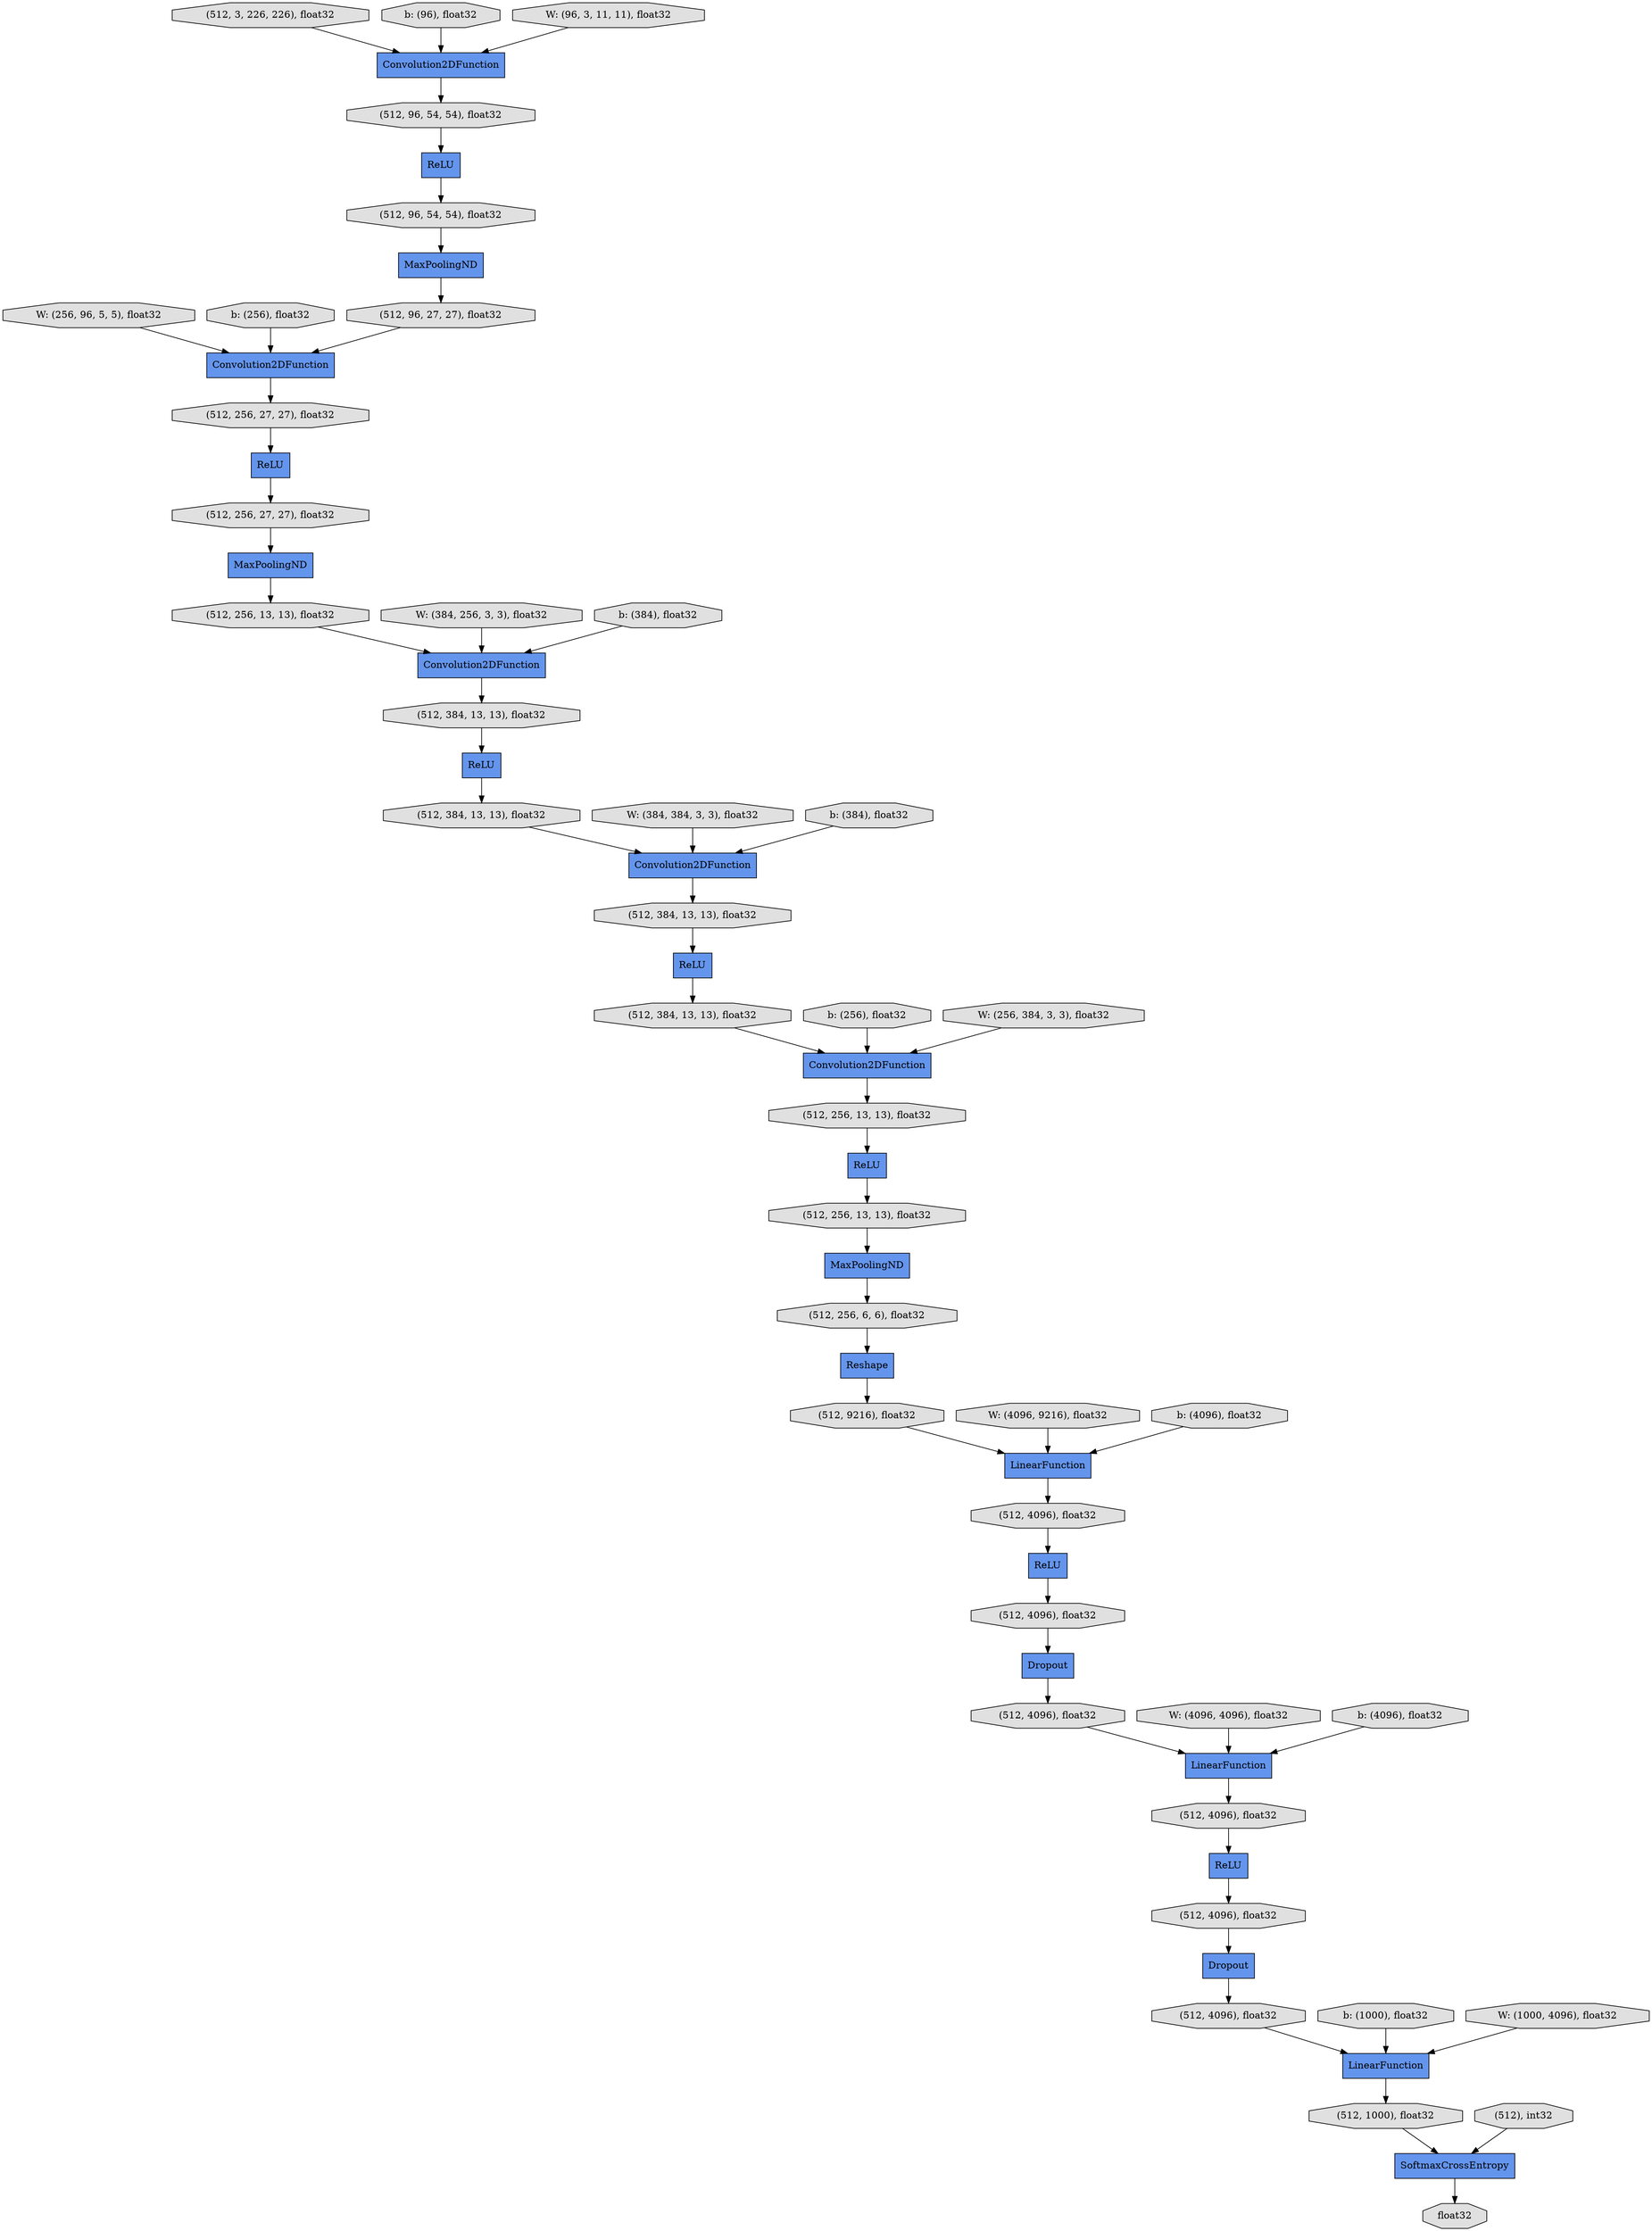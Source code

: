 digraph graphname{rankdir=TB;47095657300048 [label="W: (256, 96, 5, 5), float32",shape="octagon",fillcolor="#E0E0E0",style="filled"];47097198876880 [label="(512, 256, 13, 13), float32",shape="octagon",fillcolor="#E0E0E0",style="filled"];47097198977232 [label="Convolution2DFunction",shape="record",fillcolor="#6495ED",style="filled"];47097198911760 [label="(512, 4096), float32",shape="octagon",fillcolor="#E0E0E0",style="filled"];47095657302288 [label="b: (256), float32",shape="octagon",fillcolor="#E0E0E0",style="filled"];47095657312592 [label="b: (1000), float32",shape="octagon",fillcolor="#E0E0E0",style="filled"];47097198877008 [label="(512, 384, 13, 13), float32",shape="octagon",fillcolor="#E0E0E0",style="filled"];47095657419152 [label="SoftmaxCrossEntropy",shape="record",fillcolor="#6495ED",style="filled"];47097215809424 [label="Convolution2DFunction",shape="record",fillcolor="#6495ED",style="filled"];47095657300368 [label="b: (256), float32",shape="octagon",fillcolor="#E0E0E0",style="filled"];47097198977424 [label="(512, 96, 54, 54), float32",shape="octagon",fillcolor="#E0E0E0",style="filled"];47097198977488 [label="ReLU",shape="record",fillcolor="#6495ED",style="filled"];47097198877136 [label="LinearFunction",shape="record",fillcolor="#6495ED",style="filled"];47097216344592 [label="(512, 256, 27, 27), float32",shape="octagon",fillcolor="#E0E0E0",style="filled"];47095657302608 [label="W: (4096, 9216), float32",shape="octagon",fillcolor="#E0E0E0",style="filled"];47097198977616 [label="(512, 96, 27, 27), float32",shape="octagon",fillcolor="#E0E0E0",style="filled"];47097198912144 [label="float32",shape="octagon",fillcolor="#E0E0E0",style="filled"];47097216346768 [label="ReLU",shape="record",fillcolor="#6495ED",style="filled"];47095586241168 [label="ReLU",shape="record",fillcolor="#6495ED",style="filled"];47097216346832 [label="ReLU",shape="record",fillcolor="#6495ED",style="filled"];47095657300688 [label="W: (384, 256, 3, 3), float32",shape="octagon",fillcolor="#E0E0E0",style="filled"];47097216277200 [label="(512, 96, 54, 54), float32",shape="octagon",fillcolor="#E0E0E0",style="filled"];47097198877456 [label="(512, 9216), float32",shape="octagon",fillcolor="#E0E0E0",style="filled"];47097198877520 [label="LinearFunction",shape="record",fillcolor="#6495ED",style="filled"];47095657301968 [label="W: (256, 384, 3, 3), float32",shape="octagon",fillcolor="#E0E0E0",style="filled"];47097215978384 [label="Dropout",shape="record",fillcolor="#6495ED",style="filled"];47095657302928 [label="b: (4096), float32",shape="octagon",fillcolor="#E0E0E0",style="filled"];47097198912464 [label="(512), int32",shape="octagon",fillcolor="#E0E0E0",style="filled"];47097215810512 [label="(512, 256, 13, 13), float32",shape="octagon",fillcolor="#E0E0E0",style="filled"];47097198877712 [label="(512, 256, 13, 13), float32",shape="octagon",fillcolor="#E0E0E0",style="filled"];47095657301008 [label="b: (384), float32",shape="octagon",fillcolor="#E0E0E0",style="filled"];47097215933456 [label="ReLU",shape="record",fillcolor="#6495ED",style="filled"];47097198912592 [label="(512, 1000), float32",shape="octagon",fillcolor="#E0E0E0",style="filled"];47097198875792 [label="(512, 256, 6, 6), float32",shape="octagon",fillcolor="#E0E0E0",style="filled"];47097215810704 [label="MaxPoolingND",shape="record",fillcolor="#6495ED",style="filled"];47097198978192 [label="Convolution2DFunction",shape="record",fillcolor="#6495ED",style="filled"];47097198877904 [label="(512, 4096), float32",shape="octagon",fillcolor="#E0E0E0",style="filled"];47097215894736 [label="Convolution2DFunction",shape="record",fillcolor="#6495ED",style="filled"];47095657303312 [label="W: (4096, 4096), float32",shape="octagon",fillcolor="#E0E0E0",style="filled"];47097215857936 [label="(512, 384, 13, 13), float32",shape="octagon",fillcolor="#E0E0E0",style="filled"];47097198947600 [label="(512, 3, 226, 226), float32",shape="octagon",fillcolor="#E0E0E0",style="filled"];47097198878032 [label="ReLU",shape="record",fillcolor="#6495ED",style="filled"];47095657301328 [label="W: (384, 384, 3, 3), float32",shape="octagon",fillcolor="#E0E0E0",style="filled"];47097215966544 [label="MaxPoolingND",shape="record",fillcolor="#6495ED",style="filled"];47095657217360 [label="b: (96), float32",shape="octagon",fillcolor="#E0E0E0",style="filled"];47097198912912 [label="(512, 4096), float32",shape="octagon",fillcolor="#E0E0E0",style="filled"];47097215858064 [label="ReLU",shape="record",fillcolor="#6495ED",style="filled"];47097198978448 [label="MaxPoolingND",shape="record",fillcolor="#6495ED",style="filled"];47095657217424 [label="W: (96, 3, 11, 11), float32",shape="octagon",fillcolor="#E0E0E0",style="filled"];47097198915024 [label="(512, 4096), float32",shape="octagon",fillcolor="#E0E0E0",style="filled"];47097198878160 [label="Reshape",shape="record",fillcolor="#6495ED",style="filled"];47097215858128 [label="(512, 384, 13, 13), float32",shape="octagon",fillcolor="#E0E0E0",style="filled"];47097216345616 [label="(512, 256, 27, 27), float32",shape="octagon",fillcolor="#E0E0E0",style="filled"];47095657303632 [label="b: (4096), float32",shape="octagon",fillcolor="#E0E0E0",style="filled"];47097198878288 [label="(512, 4096), float32",shape="octagon",fillcolor="#E0E0E0",style="filled"];47097198876240 [label="Convolution2DFunction",shape="record",fillcolor="#6495ED",style="filled"];47097198878352 [label="Dropout",shape="record",fillcolor="#6495ED",style="filled"];47095657301648 [label="b: (384), float32",shape="octagon",fillcolor="#E0E0E0",style="filled"];47097198876368 [label="LinearFunction",shape="record",fillcolor="#6495ED",style="filled"];47097198878480 [label="(512, 384, 13, 13), float32",shape="octagon",fillcolor="#E0E0E0",style="filled"];47095657303952 [label="W: (1000, 4096), float32",shape="octagon",fillcolor="#E0E0E0",style="filled"];47097198878672 [label="(512, 4096), float32",shape="octagon",fillcolor="#E0E0E0",style="filled"];47097198878352 -> 47097198877904;47095657301648 -> 47097215894736;47097215978384 -> 47097198911760;47097198877136 -> 47097198878672;47097215857936 -> 47097216346768;47097216344592 -> 47097198978448;47095657301008 -> 47097198977232;47097198876368 -> 47097198912592;47097198876240 -> 47097216277200;47095657303312 -> 47097198877520;47097198875792 -> 47097198878160;47097215858064 -> 47097198877712;47097215858128 -> 47097215894736;47097215966544 -> 47097198977616;47095657301968 -> 47097215809424;47097198912464 -> 47095657419152;47097198977424 -> 47097215966544;47097198977488 -> 47097198878288;47095657301328 -> 47097215894736;47097198947600 -> 47097198876240;47095657300688 -> 47097198977232;47097198978192 -> 47097216345616;47097198877456 -> 47097198877136;47095657303952 -> 47097198876368;47095657302288 -> 47097215809424;47097215810512 -> 47097198977232;47097216277200 -> 47095586241168;47097198877008 -> 47097216346832;47095657300368 -> 47097198978192;47095586241168 -> 47097198977424;47097198877520 -> 47097198912912;47097198878288 -> 47097198878352;47095657300048 -> 47097198978192;47097198878672 -> 47097198977488;47097215809424 -> 47097198876880;47097216346832 -> 47097198878480;47097198977232 -> 47097215857936;47095657303632 -> 47097198877520;47097198877712 -> 47097215810704;47097198878480 -> 47097215809424;47095657217360 -> 47097198876240;47097198912912 -> 47097198878032;47095657419152 -> 47097198912144;47095657302608 -> 47097198877136;47097215894736 -> 47097198877008;47097215933456 -> 47097216344592;47095657302928 -> 47097198877136;47097198878160 -> 47097198877456;47097198978448 -> 47097215810512;47097216345616 -> 47097215933456;47097198977616 -> 47097198978192;47097198876880 -> 47097215858064;47095657217424 -> 47097198876240;47097198878032 -> 47097198915024;47097215810704 -> 47097198875792;47097198912592 -> 47095657419152;47097198911760 -> 47097198876368;47097216346768 -> 47097215858128;47095657312592 -> 47097198876368;47097198915024 -> 47097215978384;47097198877904 -> 47097198877520;}